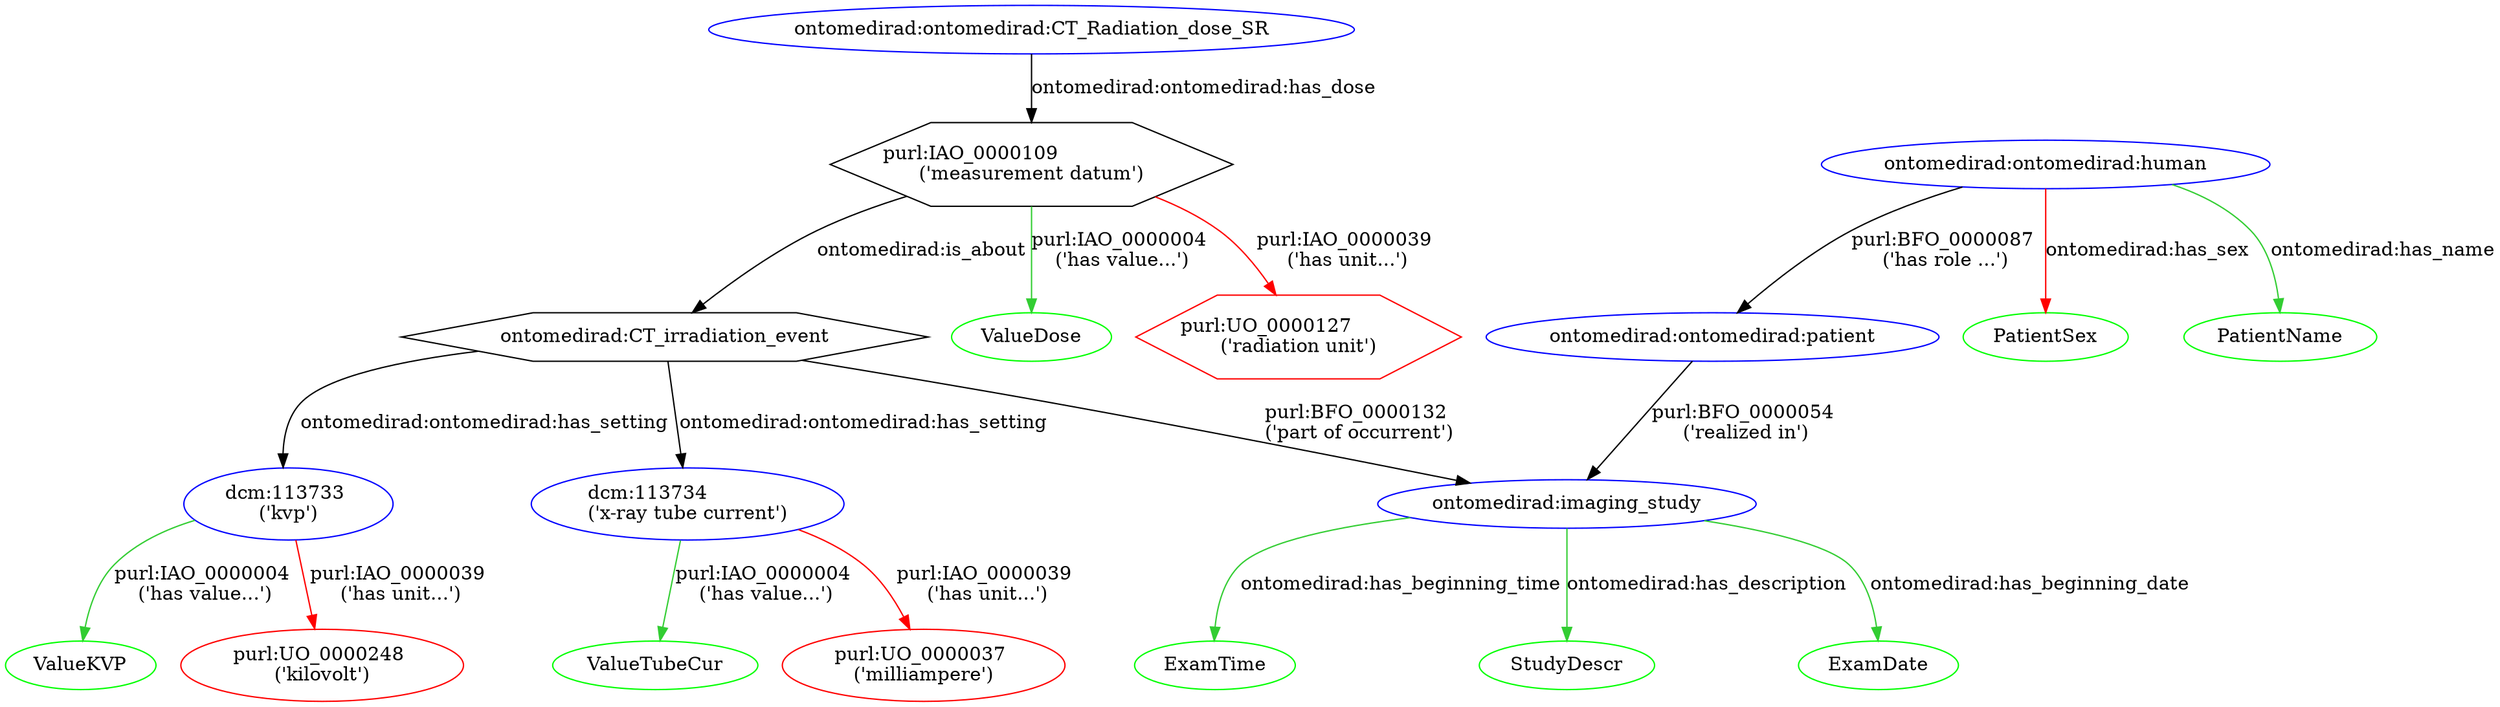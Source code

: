 digraph G {

// DEFINITION of NODES

	StructuredReport [label="ontomedirad:ontomedirad:CT_Radiation_dose_SR"] [color = "blue"];
	Dose  [label="purl:IAO_0000109 \l('measurement datum')"][shape = hexagon];		
	IrradEvent [label="ontomedirad:CT_irradiation_event"][shape = hexagon];
	Exam [label="ontomedirad:imaging_study"][color = "blue"];
	ValueDose [color = "green"];
	UnitDose [label="purl:UO_0000127 \l('radiation unit')"][color = "red"][shape = hexagon];
	KVP [label="dcm:113733 \l('kvp')"] [color = "blue"];
	ValueKVP [color = "green"];
	UnitKVP [label="purl:UO_0000248 \l('kilovolt')"][color = "red"];
	TubeCur [label="dcm:113734 \l('x-ray tube current')"] [color = "blue"];
	ValueTubeCur [color = "green"];
	UnitTubeCur [label="purl:UO_0000037 \l('milliampere')"] [color = "red"];
	RolePat [label="ontomedirad:ontomedirad:patient"] [color = "blue"];
	Human [label="ontomedirad:ontomedirad:human"] [color = "blue"];
	ExamDate [color = "green"];
	ExamTime [color = "green"];
	StudyDescr [color = "green"];
	PatientSex [color = "green"];
	PatientName [color = "green"];

// DEFINITION of EDGES

	StructuredReport -> Dose [label="ontomedirad:ontomedirad:has_dose"];
	Dose -> IrradEvent [label="ontomedirad:is_about"];
	IrradEvent -> Exam [label="purl:BFO_0000132 \l('part of occurrent')"];
	Dose -> ValueDose [label="purl:IAO_0000004 \l('has value...')"] [color="limegreen"];
	Dose -> UnitDose [label="purl:IAO_0000039 \l('has unit...')"] [color="red"];
	IrradEvent -> KVP  [label="ontomedirad:ontomedirad:has_setting"];
	KVP -> ValueKVP [label="purl:IAO_0000004 \l('has value...')"] [color="limegreen"];
	KVP -> UnitKVP [label="purl:IAO_0000039 \l('has unit...')"] [color="red"];
	IrradEvent -> TubeCur  [label="ontomedirad:ontomedirad:has_setting"];
	TubeCur -> ValueTubeCur [label="purl:IAO_0000004 \l('has value...')"] [color="limegreen"];
	TubeCur -> UnitTubeCur [label="purl:IAO_0000039 \l('has unit...')"] [color="red"];
	RolePat -> Exam [label="purl:BFO_0000054 \l('realized in')"];
	Human -> RolePat [label="purl:BFO_0000087 \l('has role ...')"];
	Exam -> ExamDate [label="ontomedirad:has_beginning_date"] [color="limegreen"];
	Exam -> ExamTime [label="ontomedirad:has_beginning_time"] [color="limegreen"];
	Exam -> StudyDescr [label="ontomedirad:has_description"] [color="limegreen"];
	Human -> PatientSex [label="ontomedirad:has_sex"] [color="red"];
	Human -> PatientName [label="ontomedirad:has_name"] [color="limegreen"];

}
